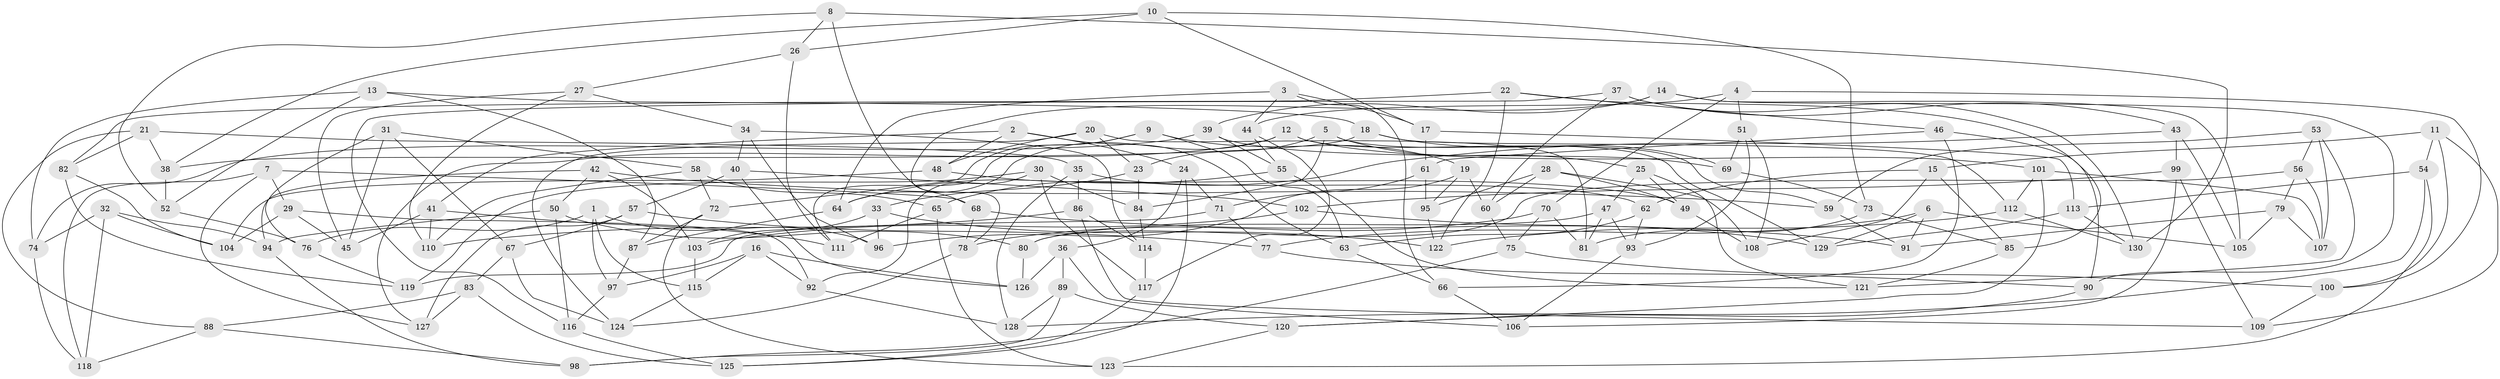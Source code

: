 // Generated by graph-tools (version 1.1) at 2025/26/03/09/25 03:26:51]
// undirected, 130 vertices, 260 edges
graph export_dot {
graph [start="1"]
  node [color=gray90,style=filled];
  1;
  2;
  3;
  4;
  5;
  6;
  7;
  8;
  9;
  10;
  11;
  12;
  13;
  14;
  15;
  16;
  17;
  18;
  19;
  20;
  21;
  22;
  23;
  24;
  25;
  26;
  27;
  28;
  29;
  30;
  31;
  32;
  33;
  34;
  35;
  36;
  37;
  38;
  39;
  40;
  41;
  42;
  43;
  44;
  45;
  46;
  47;
  48;
  49;
  50;
  51;
  52;
  53;
  54;
  55;
  56;
  57;
  58;
  59;
  60;
  61;
  62;
  63;
  64;
  65;
  66;
  67;
  68;
  69;
  70;
  71;
  72;
  73;
  74;
  75;
  76;
  77;
  78;
  79;
  80;
  81;
  82;
  83;
  84;
  85;
  86;
  87;
  88;
  89;
  90;
  91;
  92;
  93;
  94;
  95;
  96;
  97;
  98;
  99;
  100;
  101;
  102;
  103;
  104;
  105;
  106;
  107;
  108;
  109;
  110;
  111;
  112;
  113;
  114;
  115;
  116;
  117;
  118;
  119;
  120;
  121;
  122;
  123;
  124;
  125;
  126;
  127;
  128;
  129;
  130;
  1 -- 76;
  1 -- 96;
  1 -- 97;
  1 -- 115;
  2 -- 24;
  2 -- 48;
  2 -- 63;
  2 -- 41;
  3 -- 17;
  3 -- 64;
  3 -- 66;
  3 -- 44;
  4 -- 70;
  4 -- 44;
  4 -- 51;
  4 -- 100;
  5 -- 59;
  5 -- 25;
  5 -- 84;
  5 -- 23;
  6 -- 105;
  6 -- 77;
  6 -- 129;
  6 -- 91;
  7 -- 29;
  7 -- 127;
  7 -- 118;
  7 -- 68;
  8 -- 130;
  8 -- 68;
  8 -- 26;
  8 -- 52;
  9 -- 72;
  9 -- 19;
  9 -- 63;
  9 -- 111;
  10 -- 17;
  10 -- 38;
  10 -- 73;
  10 -- 26;
  11 -- 100;
  11 -- 54;
  11 -- 109;
  11 -- 15;
  12 -- 127;
  12 -- 64;
  12 -- 129;
  12 -- 101;
  13 -- 74;
  13 -- 52;
  13 -- 87;
  13 -- 18;
  14 -- 78;
  14 -- 90;
  14 -- 105;
  14 -- 39;
  15 -- 108;
  15 -- 85;
  15 -- 62;
  16 -- 97;
  16 -- 92;
  16 -- 115;
  16 -- 126;
  17 -- 113;
  17 -- 61;
  18 -- 69;
  18 -- 38;
  18 -- 112;
  19 -- 60;
  19 -- 96;
  19 -- 95;
  20 -- 81;
  20 -- 124;
  20 -- 48;
  20 -- 23;
  21 -- 82;
  21 -- 35;
  21 -- 88;
  21 -- 38;
  22 -- 85;
  22 -- 46;
  22 -- 82;
  22 -- 122;
  23 -- 33;
  23 -- 84;
  24 -- 125;
  24 -- 71;
  24 -- 36;
  25 -- 47;
  25 -- 121;
  25 -- 49;
  26 -- 111;
  26 -- 27;
  27 -- 45;
  27 -- 34;
  27 -- 110;
  28 -- 60;
  28 -- 49;
  28 -- 95;
  28 -- 108;
  29 -- 92;
  29 -- 45;
  29 -- 104;
  30 -- 119;
  30 -- 92;
  30 -- 117;
  30 -- 84;
  31 -- 76;
  31 -- 67;
  31 -- 45;
  31 -- 58;
  32 -- 118;
  32 -- 74;
  32 -- 94;
  32 -- 104;
  33 -- 122;
  33 -- 96;
  33 -- 103;
  34 -- 114;
  34 -- 40;
  34 -- 96;
  35 -- 86;
  35 -- 62;
  35 -- 128;
  36 -- 106;
  36 -- 126;
  36 -- 89;
  37 -- 60;
  37 -- 116;
  37 -- 130;
  37 -- 43;
  38 -- 52;
  39 -- 69;
  39 -- 55;
  39 -- 74;
  40 -- 102;
  40 -- 126;
  40 -- 57;
  41 -- 111;
  41 -- 45;
  41 -- 110;
  42 -- 103;
  42 -- 59;
  42 -- 50;
  42 -- 94;
  43 -- 65;
  43 -- 105;
  43 -- 99;
  44 -- 55;
  44 -- 117;
  46 -- 66;
  46 -- 90;
  46 -- 61;
  47 -- 93;
  47 -- 81;
  47 -- 80;
  48 -- 49;
  48 -- 104;
  49 -- 108;
  50 -- 94;
  50 -- 80;
  50 -- 116;
  51 -- 69;
  51 -- 93;
  51 -- 108;
  52 -- 76;
  53 -- 56;
  53 -- 107;
  53 -- 121;
  53 -- 59;
  54 -- 113;
  54 -- 128;
  54 -- 123;
  55 -- 121;
  55 -- 64;
  56 -- 79;
  56 -- 107;
  56 -- 80;
  57 -- 67;
  57 -- 77;
  57 -- 127;
  58 -- 72;
  58 -- 65;
  58 -- 110;
  59 -- 91;
  60 -- 75;
  61 -- 71;
  61 -- 95;
  62 -- 63;
  62 -- 93;
  63 -- 66;
  64 -- 87;
  65 -- 111;
  65 -- 123;
  66 -- 106;
  67 -- 124;
  67 -- 83;
  68 -- 78;
  68 -- 91;
  69 -- 73;
  70 -- 81;
  70 -- 75;
  70 -- 78;
  71 -- 77;
  71 -- 119;
  72 -- 87;
  72 -- 123;
  73 -- 81;
  73 -- 85;
  74 -- 118;
  75 -- 100;
  75 -- 98;
  76 -- 119;
  77 -- 90;
  78 -- 124;
  79 -- 91;
  79 -- 107;
  79 -- 105;
  80 -- 126;
  82 -- 104;
  82 -- 119;
  83 -- 125;
  83 -- 127;
  83 -- 88;
  84 -- 114;
  85 -- 121;
  86 -- 109;
  86 -- 110;
  86 -- 114;
  87 -- 97;
  88 -- 118;
  88 -- 98;
  89 -- 98;
  89 -- 120;
  89 -- 128;
  90 -- 120;
  92 -- 128;
  93 -- 106;
  94 -- 98;
  95 -- 122;
  97 -- 116;
  99 -- 106;
  99 -- 102;
  99 -- 109;
  100 -- 109;
  101 -- 112;
  101 -- 107;
  101 -- 120;
  102 -- 129;
  102 -- 103;
  103 -- 115;
  112 -- 122;
  112 -- 130;
  113 -- 130;
  113 -- 129;
  114 -- 117;
  115 -- 124;
  116 -- 125;
  117 -- 125;
  120 -- 123;
}
